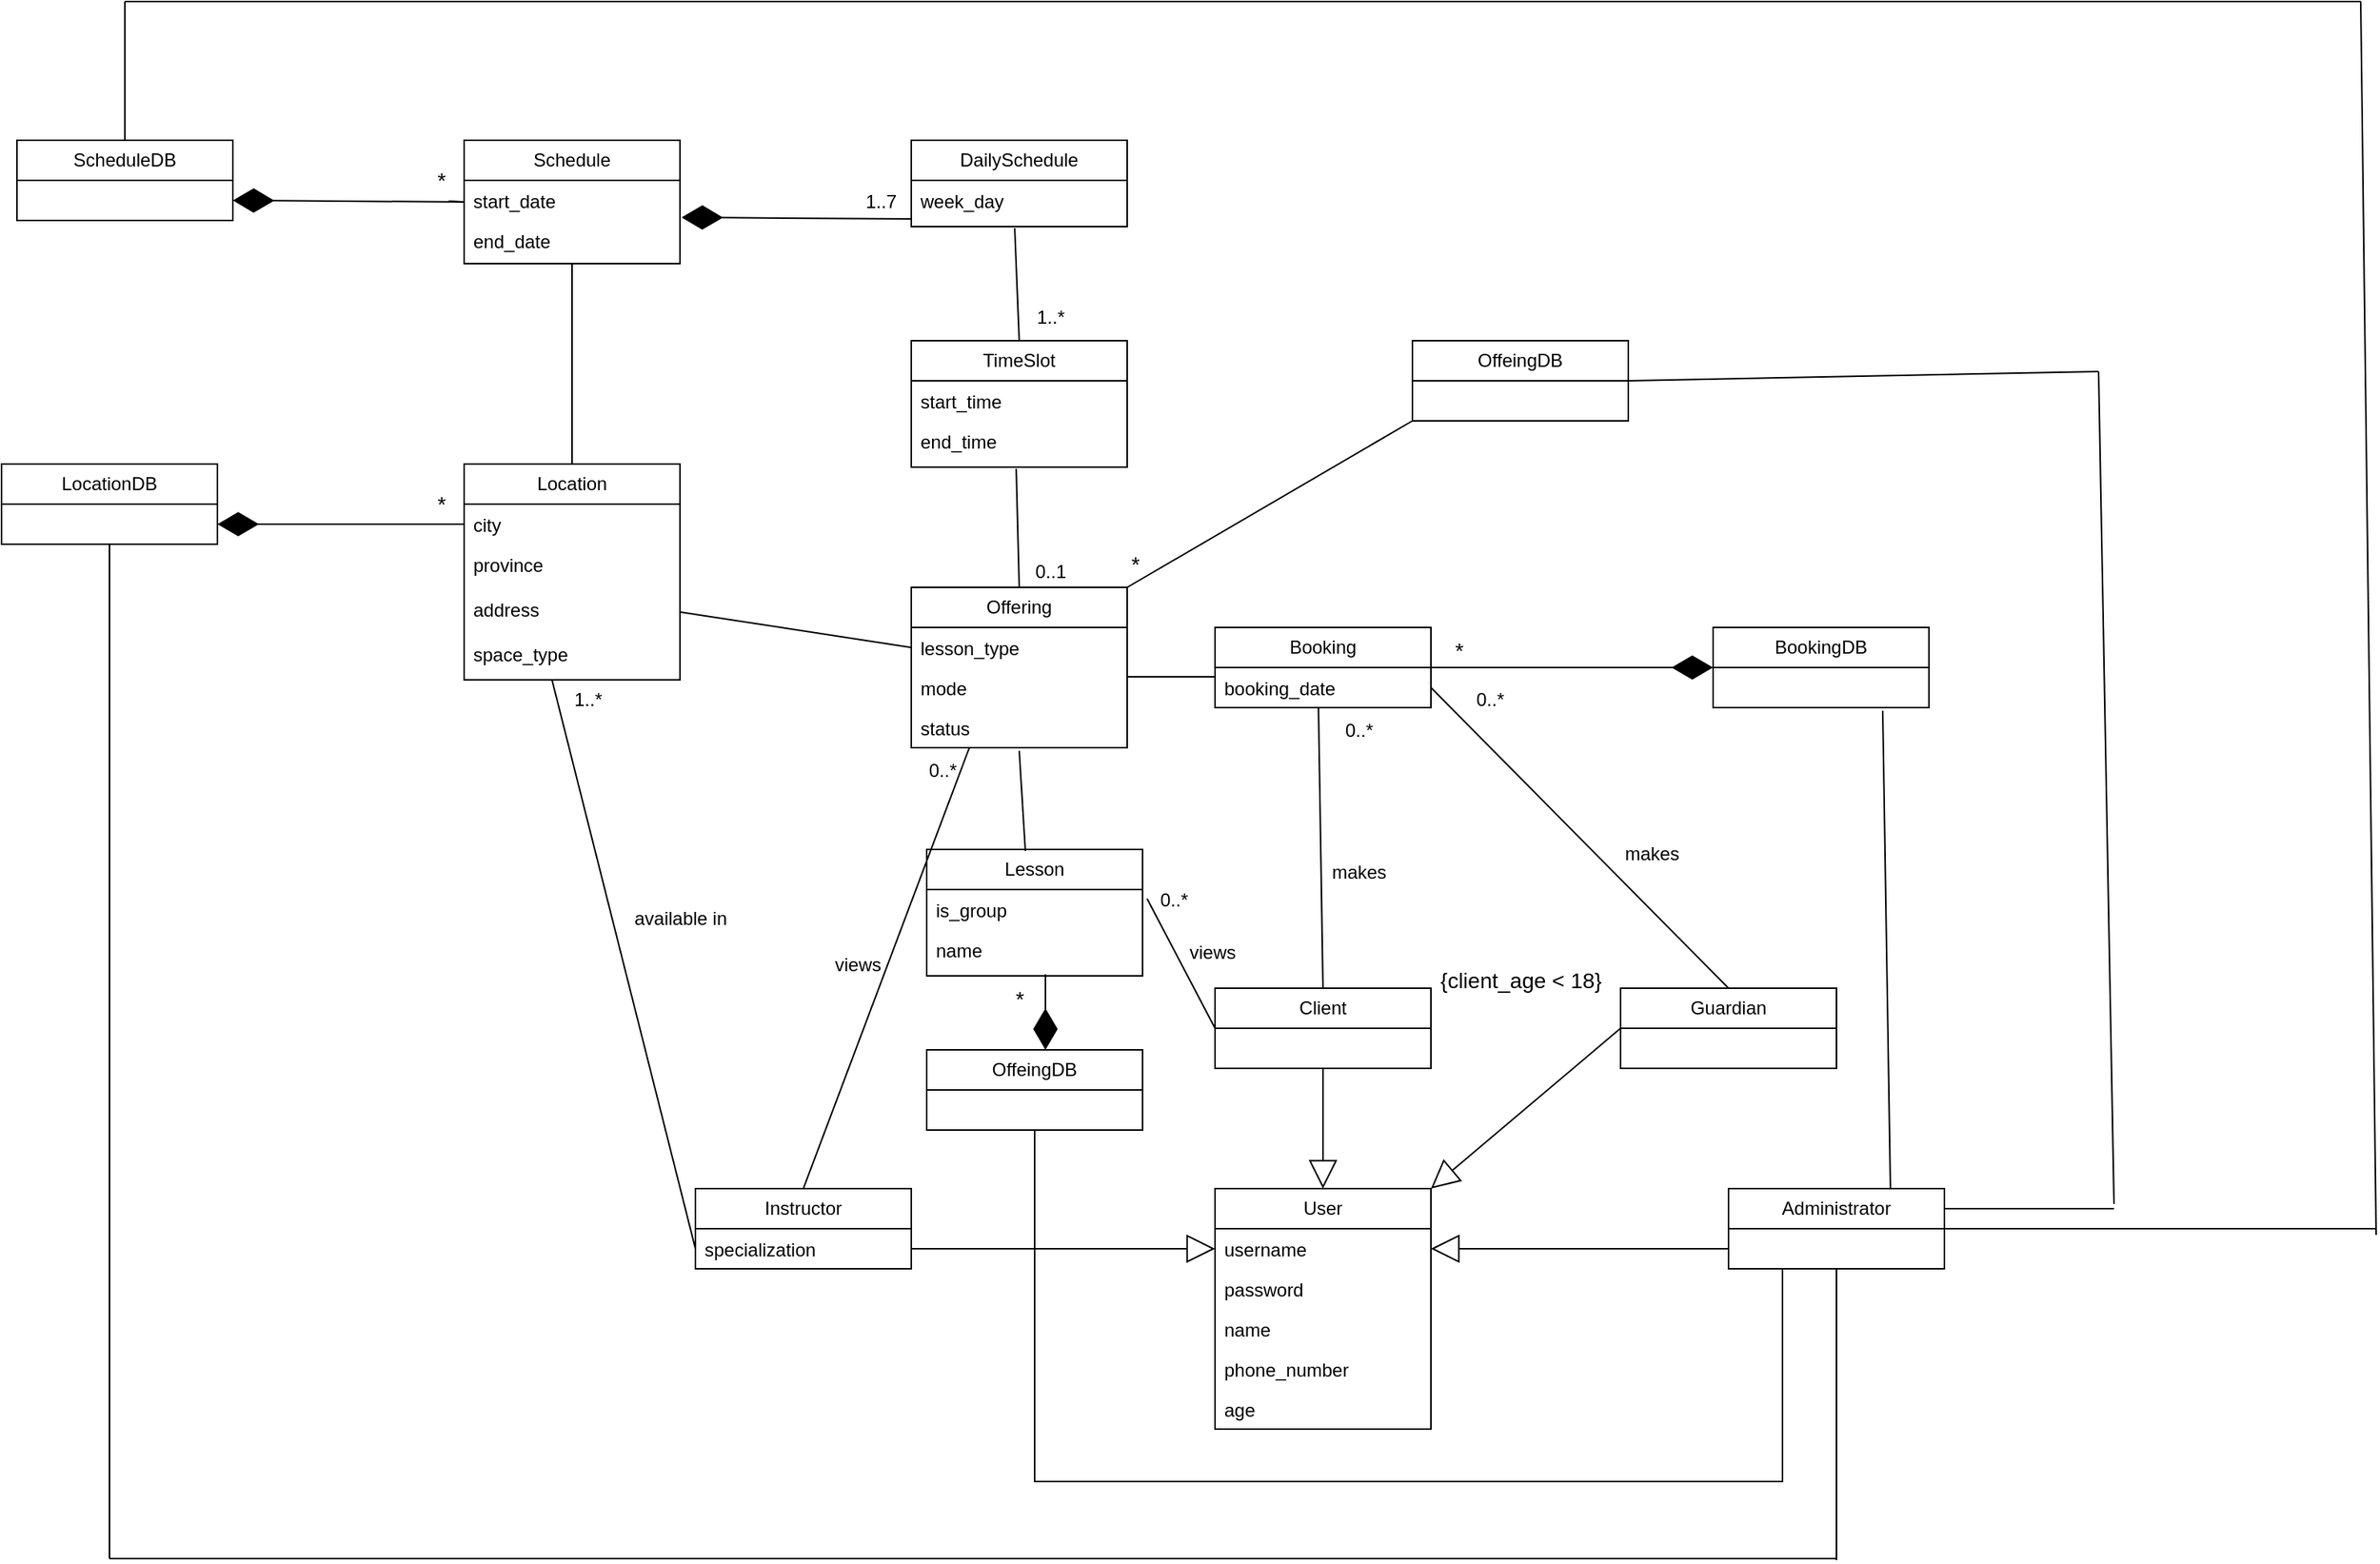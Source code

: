 <mxfile version="24.8.4">
  <diagram id="C5RBs43oDa-KdzZeNtuy" name="Page-1">
    <mxGraphModel dx="1426" dy="791" grid="1" gridSize="10" guides="1" tooltips="1" connect="1" arrows="1" fold="1" page="1" pageScale="1" pageWidth="827" pageHeight="1169" math="0" shadow="0">
      <root>
        <mxCell id="WIyWlLk6GJQsqaUBKTNV-0" />
        <mxCell id="WIyWlLk6GJQsqaUBKTNV-1" parent="WIyWlLk6GJQsqaUBKTNV-0" />
        <object label="Location" address="" id="0VNFJHsK7VzZ3nX6VxYS-0">
          <mxCell style="swimlane;fontStyle=0;childLayout=stackLayout;horizontal=1;startSize=26;fillColor=none;horizontalStack=0;resizeParent=1;resizeParentMax=0;resizeLast=0;collapsible=1;marginBottom=0;whiteSpace=wrap;html=1;" parent="WIyWlLk6GJQsqaUBKTNV-1" vertex="1">
            <mxGeometry x="340" y="350" width="140" height="140" as="geometry" />
          </mxCell>
        </object>
        <mxCell id="0VNFJHsK7VzZ3nX6VxYS-1" value="city" style="text;strokeColor=none;fillColor=none;align=left;verticalAlign=top;spacingLeft=4;spacingRight=4;overflow=hidden;rotatable=0;points=[[0,0.5],[1,0.5]];portConstraint=eastwest;whiteSpace=wrap;html=1;" parent="0VNFJHsK7VzZ3nX6VxYS-0" vertex="1">
          <mxGeometry y="26" width="140" height="26" as="geometry" />
        </mxCell>
        <mxCell id="0VNFJHsK7VzZ3nX6VxYS-2" value="province&lt;div&gt;&lt;br&gt;&lt;/div&gt;&lt;div&gt;address&lt;/div&gt;&lt;div&gt;&lt;br&gt;&lt;/div&gt;&lt;div&gt;space_type&lt;/div&gt;&lt;div&gt;&lt;div&gt;&lt;br&gt;&lt;/div&gt;&lt;/div&gt;" style="text;strokeColor=none;fillColor=none;align=left;verticalAlign=top;spacingLeft=4;spacingRight=4;overflow=hidden;rotatable=0;points=[[0,0.5],[1,0.5]];portConstraint=eastwest;whiteSpace=wrap;html=1;" parent="0VNFJHsK7VzZ3nX6VxYS-0" vertex="1">
          <mxGeometry y="52" width="140" height="88" as="geometry" />
        </mxCell>
        <mxCell id="0VNFJHsK7VzZ3nX6VxYS-4" value="Schedule" style="swimlane;fontStyle=0;childLayout=stackLayout;horizontal=1;startSize=26;fillColor=none;horizontalStack=0;resizeParent=1;resizeParentMax=0;resizeLast=0;collapsible=1;marginBottom=0;whiteSpace=wrap;html=1;" parent="WIyWlLk6GJQsqaUBKTNV-1" vertex="1">
          <mxGeometry x="340" y="140" width="140" height="80" as="geometry" />
        </mxCell>
        <mxCell id="0VNFJHsK7VzZ3nX6VxYS-5" value="start_date" style="text;strokeColor=none;fillColor=none;align=left;verticalAlign=top;spacingLeft=4;spacingRight=4;overflow=hidden;rotatable=0;points=[[0,0.5],[1,0.5]];portConstraint=eastwest;whiteSpace=wrap;html=1;" parent="0VNFJHsK7VzZ3nX6VxYS-4" vertex="1">
          <mxGeometry y="26" width="140" height="26" as="geometry" />
        </mxCell>
        <mxCell id="0VNFJHsK7VzZ3nX6VxYS-6" value="end_date" style="text;strokeColor=none;fillColor=none;align=left;verticalAlign=top;spacingLeft=4;spacingRight=4;overflow=hidden;rotatable=0;points=[[0,0.5],[1,0.5]];portConstraint=eastwest;whiteSpace=wrap;html=1;" parent="0VNFJHsK7VzZ3nX6VxYS-4" vertex="1">
          <mxGeometry y="52" width="140" height="26" as="geometry" />
        </mxCell>
        <mxCell id="0VNFJHsK7VzZ3nX6VxYS-7" value="+ field: type" style="text;strokeColor=none;fillColor=none;align=left;verticalAlign=top;spacingLeft=4;spacingRight=4;overflow=hidden;rotatable=0;points=[[0,0.5],[1,0.5]];portConstraint=eastwest;whiteSpace=wrap;html=1;" parent="0VNFJHsK7VzZ3nX6VxYS-4" vertex="1">
          <mxGeometry y="78" width="140" height="2" as="geometry" />
        </mxCell>
        <mxCell id="0VNFJHsK7VzZ3nX6VxYS-8" value="" style="endArrow=none;html=1;rounded=0;exitX=0.5;exitY=0;exitDx=0;exitDy=0;entryX=0.5;entryY=1.154;entryDx=0;entryDy=0;entryPerimeter=0;" parent="WIyWlLk6GJQsqaUBKTNV-1" source="0VNFJHsK7VzZ3nX6VxYS-0" target="0VNFJHsK7VzZ3nX6VxYS-7" edge="1">
          <mxGeometry width="50" height="50" relative="1" as="geometry">
            <mxPoint x="410" y="340" as="sourcePoint" />
            <mxPoint x="410" y="260" as="targetPoint" />
          </mxGeometry>
        </mxCell>
        <mxCell id="0VNFJHsK7VzZ3nX6VxYS-11" value="DailySchedule" style="swimlane;fontStyle=0;childLayout=stackLayout;horizontal=1;startSize=26;fillColor=none;horizontalStack=0;resizeParent=1;resizeParentMax=0;resizeLast=0;collapsible=1;marginBottom=0;whiteSpace=wrap;html=1;" parent="WIyWlLk6GJQsqaUBKTNV-1" vertex="1">
          <mxGeometry x="630" y="140" width="140" height="56" as="geometry" />
        </mxCell>
        <mxCell id="0VNFJHsK7VzZ3nX6VxYS-12" value="week_day" style="text;strokeColor=none;fillColor=none;align=left;verticalAlign=top;spacingLeft=4;spacingRight=4;overflow=hidden;rotatable=0;points=[[0,0.5],[1,0.5]];portConstraint=eastwest;whiteSpace=wrap;html=1;" parent="0VNFJHsK7VzZ3nX6VxYS-11" vertex="1">
          <mxGeometry y="26" width="140" height="26" as="geometry" />
        </mxCell>
        <mxCell id="0VNFJHsK7VzZ3nX6VxYS-13" value="+ field: type" style="text;strokeColor=none;fillColor=none;align=left;verticalAlign=top;spacingLeft=4;spacingRight=4;overflow=hidden;rotatable=0;points=[[0,0.5],[1,0.5]];portConstraint=eastwest;whiteSpace=wrap;html=1;" parent="0VNFJHsK7VzZ3nX6VxYS-11" vertex="1">
          <mxGeometry y="52" width="140" height="2" as="geometry" />
        </mxCell>
        <mxCell id="0VNFJHsK7VzZ3nX6VxYS-14" value="+ field: type" style="text;strokeColor=none;fillColor=none;align=left;verticalAlign=top;spacingLeft=4;spacingRight=4;overflow=hidden;rotatable=0;points=[[0,0.5],[1,0.5]];portConstraint=eastwest;whiteSpace=wrap;html=1;" parent="0VNFJHsK7VzZ3nX6VxYS-11" vertex="1">
          <mxGeometry y="54" width="140" height="2" as="geometry" />
        </mxCell>
        <mxCell id="0VNFJHsK7VzZ3nX6VxYS-16" value="" style="endArrow=diamondThin;endFill=1;endSize=24;html=1;rounded=0;entryX=1.007;entryY=-0.077;entryDx=0;entryDy=0;entryPerimeter=0;exitX=0;exitY=0.962;exitDx=0;exitDy=0;exitPerimeter=0;" parent="WIyWlLk6GJQsqaUBKTNV-1" source="0VNFJHsK7VzZ3nX6VxYS-12" target="0VNFJHsK7VzZ3nX6VxYS-6" edge="1">
          <mxGeometry width="160" relative="1" as="geometry">
            <mxPoint x="620" y="190" as="sourcePoint" />
            <mxPoint x="490" y="190" as="targetPoint" />
          </mxGeometry>
        </mxCell>
        <mxCell id="0VNFJHsK7VzZ3nX6VxYS-17" value="1..7" style="text;html=1;align=center;verticalAlign=middle;resizable=0;points=[];autosize=1;strokeColor=none;fillColor=none;" parent="WIyWlLk6GJQsqaUBKTNV-1" vertex="1">
          <mxGeometry x="590" y="165" width="40" height="30" as="geometry" />
        </mxCell>
        <mxCell id="0VNFJHsK7VzZ3nX6VxYS-18" value="TimeSlot" style="swimlane;fontStyle=0;childLayout=stackLayout;horizontal=1;startSize=26;fillColor=none;horizontalStack=0;resizeParent=1;resizeParentMax=0;resizeLast=0;collapsible=1;marginBottom=0;whiteSpace=wrap;html=1;" parent="WIyWlLk6GJQsqaUBKTNV-1" vertex="1">
          <mxGeometry x="630" y="270" width="140" height="82" as="geometry" />
        </mxCell>
        <mxCell id="0VNFJHsK7VzZ3nX6VxYS-19" value="start_time" style="text;strokeColor=none;fillColor=none;align=left;verticalAlign=top;spacingLeft=4;spacingRight=4;overflow=hidden;rotatable=0;points=[[0,0.5],[1,0.5]];portConstraint=eastwest;whiteSpace=wrap;html=1;" parent="0VNFJHsK7VzZ3nX6VxYS-18" vertex="1">
          <mxGeometry y="26" width="140" height="26" as="geometry" />
        </mxCell>
        <mxCell id="0VNFJHsK7VzZ3nX6VxYS-20" value="end_time" style="text;strokeColor=none;fillColor=none;align=left;verticalAlign=top;spacingLeft=4;spacingRight=4;overflow=hidden;rotatable=0;points=[[0,0.5],[1,0.5]];portConstraint=eastwest;whiteSpace=wrap;html=1;" parent="0VNFJHsK7VzZ3nX6VxYS-18" vertex="1">
          <mxGeometry y="52" width="140" height="28" as="geometry" />
        </mxCell>
        <mxCell id="0VNFJHsK7VzZ3nX6VxYS-21" value="+ field: type" style="text;strokeColor=none;fillColor=none;align=left;verticalAlign=top;spacingLeft=4;spacingRight=4;overflow=hidden;rotatable=0;points=[[0,0.5],[1,0.5]];portConstraint=eastwest;whiteSpace=wrap;html=1;" parent="0VNFJHsK7VzZ3nX6VxYS-18" vertex="1">
          <mxGeometry y="80" width="140" height="2" as="geometry" />
        </mxCell>
        <mxCell id="0VNFJHsK7VzZ3nX6VxYS-22" value="" style="endArrow=none;html=1;rounded=0;entryX=0.479;entryY=1.5;entryDx=0;entryDy=0;entryPerimeter=0;exitX=0.5;exitY=0;exitDx=0;exitDy=0;" parent="WIyWlLk6GJQsqaUBKTNV-1" source="0VNFJHsK7VzZ3nX6VxYS-18" target="0VNFJHsK7VzZ3nX6VxYS-14" edge="1">
          <mxGeometry width="50" height="50" relative="1" as="geometry">
            <mxPoint x="697" y="250" as="sourcePoint" />
            <mxPoint x="699.5" y="210" as="targetPoint" />
          </mxGeometry>
        </mxCell>
        <mxCell id="0VNFJHsK7VzZ3nX6VxYS-24" value="1..*" style="text;html=1;align=center;verticalAlign=middle;resizable=0;points=[];autosize=1;strokeColor=none;fillColor=none;" parent="WIyWlLk6GJQsqaUBKTNV-1" vertex="1">
          <mxGeometry x="700" y="240" width="40" height="30" as="geometry" />
        </mxCell>
        <mxCell id="0VNFJHsK7VzZ3nX6VxYS-25" value="ScheduleDB" style="swimlane;fontStyle=0;childLayout=stackLayout;horizontal=1;startSize=26;fillColor=none;horizontalStack=0;resizeParent=1;resizeParentMax=0;resizeLast=0;collapsible=1;marginBottom=0;whiteSpace=wrap;html=1;" parent="WIyWlLk6GJQsqaUBKTNV-1" vertex="1">
          <mxGeometry x="50" y="140" width="140" height="52" as="geometry" />
        </mxCell>
        <mxCell id="0VNFJHsK7VzZ3nX6VxYS-29" value="" style="endArrow=diamondThin;endFill=1;endSize=24;html=1;rounded=0;entryX=1;entryY=0.75;entryDx=0;entryDy=0;" parent="WIyWlLk6GJQsqaUBKTNV-1" target="0VNFJHsK7VzZ3nX6VxYS-25" edge="1">
          <mxGeometry width="160" relative="1" as="geometry">
            <mxPoint x="330" y="179.5" as="sourcePoint" />
            <mxPoint x="260" y="180" as="targetPoint" />
            <Array as="points">
              <mxPoint x="340" y="180" />
            </Array>
          </mxGeometry>
        </mxCell>
        <mxCell id="0VNFJHsK7VzZ3nX6VxYS-30" value="&lt;font style=&quot;font-size: 14px;&quot;&gt;*&lt;/font&gt;" style="text;html=1;align=center;verticalAlign=middle;resizable=0;points=[];autosize=1;strokeColor=none;fillColor=none;" parent="WIyWlLk6GJQsqaUBKTNV-1" vertex="1">
          <mxGeometry x="310" y="151" width="30" height="30" as="geometry" />
        </mxCell>
        <mxCell id="0VNFJHsK7VzZ3nX6VxYS-33" value="Offering" style="swimlane;fontStyle=0;childLayout=stackLayout;horizontal=1;startSize=26;fillColor=none;horizontalStack=0;resizeParent=1;resizeParentMax=0;resizeLast=0;collapsible=1;marginBottom=0;whiteSpace=wrap;html=1;" parent="WIyWlLk6GJQsqaUBKTNV-1" vertex="1">
          <mxGeometry x="630" y="430" width="140" height="104" as="geometry" />
        </mxCell>
        <mxCell id="0VNFJHsK7VzZ3nX6VxYS-34" value="lesson_type" style="text;strokeColor=none;fillColor=none;align=left;verticalAlign=top;spacingLeft=4;spacingRight=4;overflow=hidden;rotatable=0;points=[[0,0.5],[1,0.5]];portConstraint=eastwest;whiteSpace=wrap;html=1;" parent="0VNFJHsK7VzZ3nX6VxYS-33" vertex="1">
          <mxGeometry y="26" width="140" height="26" as="geometry" />
        </mxCell>
        <mxCell id="0VNFJHsK7VzZ3nX6VxYS-35" value="mode" style="text;strokeColor=none;fillColor=none;align=left;verticalAlign=top;spacingLeft=4;spacingRight=4;overflow=hidden;rotatable=0;points=[[0,0.5],[1,0.5]];portConstraint=eastwest;whiteSpace=wrap;html=1;" parent="0VNFJHsK7VzZ3nX6VxYS-33" vertex="1">
          <mxGeometry y="52" width="140" height="26" as="geometry" />
        </mxCell>
        <mxCell id="0VNFJHsK7VzZ3nX6VxYS-36" value="status" style="text;strokeColor=none;fillColor=none;align=left;verticalAlign=top;spacingLeft=4;spacingRight=4;overflow=hidden;rotatable=0;points=[[0,0.5],[1,0.5]];portConstraint=eastwest;whiteSpace=wrap;html=1;" parent="0VNFJHsK7VzZ3nX6VxYS-33" vertex="1">
          <mxGeometry y="78" width="140" height="26" as="geometry" />
        </mxCell>
        <mxCell id="0VNFJHsK7VzZ3nX6VxYS-37" value="" style="endArrow=none;html=1;rounded=0;entryX=0.486;entryY=1.5;entryDx=0;entryDy=0;entryPerimeter=0;exitX=0.5;exitY=0;exitDx=0;exitDy=0;" parent="WIyWlLk6GJQsqaUBKTNV-1" source="0VNFJHsK7VzZ3nX6VxYS-33" target="0VNFJHsK7VzZ3nX6VxYS-21" edge="1">
          <mxGeometry width="50" height="50" relative="1" as="geometry">
            <mxPoint x="700" y="410" as="sourcePoint" />
            <mxPoint x="700" y="370" as="targetPoint" />
          </mxGeometry>
        </mxCell>
        <mxCell id="0VNFJHsK7VzZ3nX6VxYS-38" value="0..1" style="text;html=1;align=center;verticalAlign=middle;resizable=0;points=[];autosize=1;strokeColor=none;fillColor=none;" parent="WIyWlLk6GJQsqaUBKTNV-1" vertex="1">
          <mxGeometry x="700" y="405" width="40" height="30" as="geometry" />
        </mxCell>
        <mxCell id="0VNFJHsK7VzZ3nX6VxYS-39" value="" style="endArrow=none;html=1;rounded=0;entryX=0;entryY=0.5;entryDx=0;entryDy=0;exitX=1;exitY=0.5;exitDx=0;exitDy=0;" parent="WIyWlLk6GJQsqaUBKTNV-1" source="0VNFJHsK7VzZ3nX6VxYS-2" target="0VNFJHsK7VzZ3nX6VxYS-34" edge="1">
          <mxGeometry width="50" height="50" relative="1" as="geometry">
            <mxPoint x="500" y="472" as="sourcePoint" />
            <mxPoint x="600" y="470" as="targetPoint" />
          </mxGeometry>
        </mxCell>
        <mxCell id="0VNFJHsK7VzZ3nX6VxYS-40" value="User" style="swimlane;fontStyle=0;childLayout=stackLayout;horizontal=1;startSize=26;fillColor=none;horizontalStack=0;resizeParent=1;resizeParentMax=0;resizeLast=0;collapsible=1;marginBottom=0;whiteSpace=wrap;html=1;" parent="WIyWlLk6GJQsqaUBKTNV-1" vertex="1">
          <mxGeometry x="827" y="820" width="140" height="156" as="geometry">
            <mxRectangle x="340" y="790" width="70" height="30" as="alternateBounds" />
          </mxGeometry>
        </mxCell>
        <mxCell id="0VNFJHsK7VzZ3nX6VxYS-41" value="username" style="text;strokeColor=none;fillColor=none;align=left;verticalAlign=top;spacingLeft=4;spacingRight=4;overflow=hidden;rotatable=0;points=[[0,0.5],[1,0.5]];portConstraint=eastwest;whiteSpace=wrap;html=1;" parent="0VNFJHsK7VzZ3nX6VxYS-40" vertex="1">
          <mxGeometry y="26" width="140" height="26" as="geometry" />
        </mxCell>
        <mxCell id="0VNFJHsK7VzZ3nX6VxYS-42" value="password" style="text;strokeColor=none;fillColor=none;align=left;verticalAlign=top;spacingLeft=4;spacingRight=4;overflow=hidden;rotatable=0;points=[[0,0.5],[1,0.5]];portConstraint=eastwest;whiteSpace=wrap;html=1;" parent="0VNFJHsK7VzZ3nX6VxYS-40" vertex="1">
          <mxGeometry y="52" width="140" height="26" as="geometry" />
        </mxCell>
        <mxCell id="0VNFJHsK7VzZ3nX6VxYS-50" value="name" style="text;strokeColor=none;fillColor=none;align=left;verticalAlign=top;spacingLeft=4;spacingRight=4;overflow=hidden;rotatable=0;points=[[0,0.5],[1,0.5]];portConstraint=eastwest;whiteSpace=wrap;html=1;" parent="0VNFJHsK7VzZ3nX6VxYS-40" vertex="1">
          <mxGeometry y="78" width="140" height="26" as="geometry" />
        </mxCell>
        <mxCell id="0VNFJHsK7VzZ3nX6VxYS-52" value="phone_number" style="text;strokeColor=none;fillColor=none;align=left;verticalAlign=top;spacingLeft=4;spacingRight=4;overflow=hidden;rotatable=0;points=[[0,0.5],[1,0.5]];portConstraint=eastwest;whiteSpace=wrap;html=1;" parent="0VNFJHsK7VzZ3nX6VxYS-40" vertex="1">
          <mxGeometry y="104" width="140" height="26" as="geometry" />
        </mxCell>
        <mxCell id="0VNFJHsK7VzZ3nX6VxYS-51" value="age" style="text;strokeColor=none;fillColor=none;align=left;verticalAlign=top;spacingLeft=4;spacingRight=4;overflow=hidden;rotatable=0;points=[[0,0.5],[1,0.5]];portConstraint=eastwest;whiteSpace=wrap;html=1;" parent="0VNFJHsK7VzZ3nX6VxYS-40" vertex="1">
          <mxGeometry y="130" width="140" height="26" as="geometry" />
        </mxCell>
        <mxCell id="0VNFJHsK7VzZ3nX6VxYS-53" value="" style="endArrow=block;endSize=16;endFill=0;html=1;rounded=0;entryX=0.5;entryY=0;entryDx=0;entryDy=0;exitX=0.5;exitY=1;exitDx=0;exitDy=0;" parent="WIyWlLk6GJQsqaUBKTNV-1" source="0VNFJHsK7VzZ3nX6VxYS-54" target="0VNFJHsK7VzZ3nX6VxYS-40" edge="1">
          <mxGeometry width="160" relative="1" as="geometry">
            <mxPoint x="897" y="690" as="sourcePoint" />
            <mxPoint x="896.5" y="790" as="targetPoint" />
          </mxGeometry>
        </mxCell>
        <mxCell id="0VNFJHsK7VzZ3nX6VxYS-54" value="Client" style="swimlane;fontStyle=0;childLayout=stackLayout;horizontal=1;startSize=26;fillColor=none;horizontalStack=0;resizeParent=1;resizeParentMax=0;resizeLast=0;collapsible=1;marginBottom=0;whiteSpace=wrap;html=1;" parent="WIyWlLk6GJQsqaUBKTNV-1" vertex="1">
          <mxGeometry x="827" y="690" width="140" height="52" as="geometry" />
        </mxCell>
        <mxCell id="0VNFJHsK7VzZ3nX6VxYS-58" value="Instructor" style="swimlane;fontStyle=0;childLayout=stackLayout;horizontal=1;startSize=26;fillColor=none;horizontalStack=0;resizeParent=1;resizeParentMax=0;resizeLast=0;collapsible=1;marginBottom=0;whiteSpace=wrap;html=1;" parent="WIyWlLk6GJQsqaUBKTNV-1" vertex="1">
          <mxGeometry x="490" y="820" width="140" height="52" as="geometry" />
        </mxCell>
        <mxCell id="0VNFJHsK7VzZ3nX6VxYS-59" value="specialization" style="text;strokeColor=none;fillColor=none;align=left;verticalAlign=top;spacingLeft=4;spacingRight=4;overflow=hidden;rotatable=0;points=[[0,0.5],[1,0.5]];portConstraint=eastwest;whiteSpace=wrap;html=1;" parent="0VNFJHsK7VzZ3nX6VxYS-58" vertex="1">
          <mxGeometry y="26" width="140" height="26" as="geometry" />
        </mxCell>
        <mxCell id="0VNFJHsK7VzZ3nX6VxYS-62" value="" style="endArrow=block;endSize=16;endFill=0;html=1;rounded=0;exitX=1;exitY=0.5;exitDx=0;exitDy=0;entryX=0;entryY=0.5;entryDx=0;entryDy=0;" parent="WIyWlLk6GJQsqaUBKTNV-1" source="0VNFJHsK7VzZ3nX6VxYS-59" target="0VNFJHsK7VzZ3nX6VxYS-41" edge="1">
          <mxGeometry width="160" relative="1" as="geometry">
            <mxPoint x="630" y="885" as="sourcePoint" />
            <mxPoint x="810" y="870" as="targetPoint" />
          </mxGeometry>
        </mxCell>
        <mxCell id="0VNFJHsK7VzZ3nX6VxYS-63" value="Administrator" style="swimlane;fontStyle=0;childLayout=stackLayout;horizontal=1;startSize=26;fillColor=none;horizontalStack=0;resizeParent=1;resizeParentMax=0;resizeLast=0;collapsible=1;marginBottom=0;whiteSpace=wrap;html=1;" parent="WIyWlLk6GJQsqaUBKTNV-1" vertex="1">
          <mxGeometry x="1160" y="820" width="140" height="52" as="geometry" />
        </mxCell>
        <mxCell id="0VNFJHsK7VzZ3nX6VxYS-67" value="" style="endArrow=block;endSize=16;endFill=0;html=1;rounded=0;exitX=0;exitY=0.75;exitDx=0;exitDy=0;entryX=1;entryY=0.5;entryDx=0;entryDy=0;" parent="WIyWlLk6GJQsqaUBKTNV-1" source="0VNFJHsK7VzZ3nX6VxYS-63" target="0VNFJHsK7VzZ3nX6VxYS-41" edge="1">
          <mxGeometry width="160" relative="1" as="geometry">
            <mxPoint x="1120" y="860" as="sourcePoint" />
            <mxPoint x="1020" y="860" as="targetPoint" />
          </mxGeometry>
        </mxCell>
        <mxCell id="0VNFJHsK7VzZ3nX6VxYS-69" value="" style="endArrow=none;html=1;rounded=0;entryX=0.407;entryY=1;entryDx=0;entryDy=0;entryPerimeter=0;exitX=0;exitY=0.5;exitDx=0;exitDy=0;" parent="WIyWlLk6GJQsqaUBKTNV-1" source="0VNFJHsK7VzZ3nX6VxYS-59" target="0VNFJHsK7VzZ3nX6VxYS-2" edge="1">
          <mxGeometry width="50" height="50" relative="1" as="geometry">
            <mxPoint x="410.98" y="744.5" as="sourcePoint" />
            <mxPoint x="409.02" y="567.492" as="targetPoint" />
          </mxGeometry>
        </mxCell>
        <mxCell id="0VNFJHsK7VzZ3nX6VxYS-70" value="available in" style="text;html=1;align=center;verticalAlign=middle;resizable=0;points=[];autosize=1;strokeColor=none;fillColor=none;rotation=0;" parent="WIyWlLk6GJQsqaUBKTNV-1" vertex="1">
          <mxGeometry x="440" y="630" width="80" height="30" as="geometry" />
        </mxCell>
        <mxCell id="0VNFJHsK7VzZ3nX6VxYS-71" value="1..*" style="text;html=1;align=center;verticalAlign=middle;resizable=0;points=[];autosize=1;strokeColor=none;fillColor=none;" parent="WIyWlLk6GJQsqaUBKTNV-1" vertex="1">
          <mxGeometry x="400" y="488" width="40" height="30" as="geometry" />
        </mxCell>
        <mxCell id="0VNFJHsK7VzZ3nX6VxYS-72" value="" style="endArrow=none;html=1;rounded=0;entryX=0.269;entryY=1;entryDx=0;entryDy=0;entryPerimeter=0;exitX=0.5;exitY=0;exitDx=0;exitDy=0;" parent="WIyWlLk6GJQsqaUBKTNV-1" source="0VNFJHsK7VzZ3nX6VxYS-58" target="0VNFJHsK7VzZ3nX6VxYS-36" edge="1">
          <mxGeometry width="50" height="50" relative="1" as="geometry">
            <mxPoint x="590" y="760" as="sourcePoint" />
            <mxPoint x="620" y="690" as="targetPoint" />
          </mxGeometry>
        </mxCell>
        <mxCell id="0VNFJHsK7VzZ3nX6VxYS-73" value="0..*" style="text;html=1;align=center;verticalAlign=middle;resizable=0;points=[];autosize=1;strokeColor=none;fillColor=none;" parent="WIyWlLk6GJQsqaUBKTNV-1" vertex="1">
          <mxGeometry x="630" y="534" width="40" height="30" as="geometry" />
        </mxCell>
        <mxCell id="0VNFJHsK7VzZ3nX6VxYS-74" value="Booking" style="swimlane;fontStyle=0;childLayout=stackLayout;horizontal=1;startSize=26;fillColor=none;horizontalStack=0;resizeParent=1;resizeParentMax=0;resizeLast=0;collapsible=1;marginBottom=0;whiteSpace=wrap;html=1;" parent="WIyWlLk6GJQsqaUBKTNV-1" vertex="1">
          <mxGeometry x="827" y="456" width="140" height="52" as="geometry" />
        </mxCell>
        <mxCell id="0VNFJHsK7VzZ3nX6VxYS-75" value="booking_date" style="text;strokeColor=none;fillColor=none;align=left;verticalAlign=top;spacingLeft=4;spacingRight=4;overflow=hidden;rotatable=0;points=[[0,0.5],[1,0.5]];portConstraint=eastwest;whiteSpace=wrap;html=1;" parent="0VNFJHsK7VzZ3nX6VxYS-74" vertex="1">
          <mxGeometry y="26" width="140" height="26" as="geometry" />
        </mxCell>
        <mxCell id="0VNFJHsK7VzZ3nX6VxYS-78" value="" style="endArrow=none;html=1;rounded=0;exitX=0.5;exitY=0;exitDx=0;exitDy=0;entryX=0.479;entryY=1;entryDx=0;entryDy=0;entryPerimeter=0;" parent="WIyWlLk6GJQsqaUBKTNV-1" source="0VNFJHsK7VzZ3nX6VxYS-54" target="0VNFJHsK7VzZ3nX6VxYS-75" edge="1">
          <mxGeometry width="50" height="50" relative="1" as="geometry">
            <mxPoint x="890" y="660" as="sourcePoint" />
            <mxPoint x="896.02" y="534" as="targetPoint" />
          </mxGeometry>
        </mxCell>
        <mxCell id="0VNFJHsK7VzZ3nX6VxYS-79" value="0..*" style="text;html=1;align=center;verticalAlign=middle;resizable=0;points=[];autosize=1;strokeColor=none;fillColor=none;" parent="WIyWlLk6GJQsqaUBKTNV-1" vertex="1">
          <mxGeometry x="900" y="508" width="40" height="30" as="geometry" />
        </mxCell>
        <mxCell id="0VNFJHsK7VzZ3nX6VxYS-80" value="" style="endArrow=none;html=1;rounded=0;exitX=1;exitY=0.231;exitDx=0;exitDy=0;exitPerimeter=0;" parent="WIyWlLk6GJQsqaUBKTNV-1" source="0VNFJHsK7VzZ3nX6VxYS-35" edge="1">
          <mxGeometry width="50" height="50" relative="1" as="geometry">
            <mxPoint x="790" y="490" as="sourcePoint" />
            <mxPoint x="827" y="488" as="targetPoint" />
          </mxGeometry>
        </mxCell>
        <mxCell id="0VNFJHsK7VzZ3nX6VxYS-81" value="Guardian" style="swimlane;fontStyle=0;childLayout=stackLayout;horizontal=1;startSize=26;fillColor=none;horizontalStack=0;resizeParent=1;resizeParentMax=0;resizeLast=0;collapsible=1;marginBottom=0;whiteSpace=wrap;html=1;" parent="WIyWlLk6GJQsqaUBKTNV-1" vertex="1">
          <mxGeometry x="1090" y="690" width="140" height="52" as="geometry" />
        </mxCell>
        <mxCell id="0VNFJHsK7VzZ3nX6VxYS-85" value="" style="endArrow=block;endSize=16;endFill=0;html=1;rounded=0;entryX=1;entryY=0;entryDx=0;entryDy=0;exitX=0;exitY=0.5;exitDx=0;exitDy=0;" parent="WIyWlLk6GJQsqaUBKTNV-1" source="0VNFJHsK7VzZ3nX6VxYS-81" target="0VNFJHsK7VzZ3nX6VxYS-40" edge="1">
          <mxGeometry width="160" relative="1" as="geometry">
            <mxPoint x="1050" y="742" as="sourcePoint" />
            <mxPoint x="1010" y="792" as="targetPoint" />
          </mxGeometry>
        </mxCell>
        <mxCell id="0VNFJHsK7VzZ3nX6VxYS-87" value="&lt;font style=&quot;font-size: 14px;&quot;&gt;{client_age &amp;lt; 18}&lt;/font&gt;" style="text;html=1;align=center;verticalAlign=middle;resizable=0;points=[];autosize=1;strokeColor=none;fillColor=none;" parent="WIyWlLk6GJQsqaUBKTNV-1" vertex="1">
          <mxGeometry x="960" y="670" width="130" height="30" as="geometry" />
        </mxCell>
        <mxCell id="0VNFJHsK7VzZ3nX6VxYS-88" value="" style="endArrow=none;html=1;rounded=0;exitX=0.5;exitY=0;exitDx=0;exitDy=0;entryX=1;entryY=0.5;entryDx=0;entryDy=0;" parent="WIyWlLk6GJQsqaUBKTNV-1" source="0VNFJHsK7VzZ3nX6VxYS-81" target="0VNFJHsK7VzZ3nX6VxYS-75" edge="1">
          <mxGeometry width="50" height="50" relative="1" as="geometry">
            <mxPoint x="1130" y="640" as="sourcePoint" />
            <mxPoint x="1180" y="590" as="targetPoint" />
          </mxGeometry>
        </mxCell>
        <mxCell id="0VNFJHsK7VzZ3nX6VxYS-89" value="0..*" style="text;html=1;align=center;verticalAlign=middle;resizable=0;points=[];autosize=1;strokeColor=none;fillColor=none;" parent="WIyWlLk6GJQsqaUBKTNV-1" vertex="1">
          <mxGeometry x="985" y="488" width="40" height="30" as="geometry" />
        </mxCell>
        <mxCell id="0VNFJHsK7VzZ3nX6VxYS-90" value="OffeingDB" style="swimlane;fontStyle=0;childLayout=stackLayout;horizontal=1;startSize=26;fillColor=none;horizontalStack=0;resizeParent=1;resizeParentMax=0;resizeLast=0;collapsible=1;marginBottom=0;whiteSpace=wrap;html=1;" parent="WIyWlLk6GJQsqaUBKTNV-1" vertex="1">
          <mxGeometry x="955" y="270" width="140" height="52" as="geometry" />
        </mxCell>
        <mxCell id="0VNFJHsK7VzZ3nX6VxYS-94" value="" style="endArrow=diamondThin;endFill=1;endSize=24;html=1;rounded=0;exitX=0.55;exitY=0.5;exitDx=0;exitDy=0;entryX=0.55;entryY=0;entryDx=0;entryDy=0;entryPerimeter=0;exitPerimeter=0;" parent="WIyWlLk6GJQsqaUBKTNV-1" source="V79sY7FyTPK6DOJUgLWL-5" target="V79sY7FyTPK6DOJUgLWL-8" edge="1">
          <mxGeometry width="160" relative="1" as="geometry">
            <mxPoint x="780" y="370" as="sourcePoint" />
            <mxPoint x="940" y="370" as="targetPoint" />
          </mxGeometry>
        </mxCell>
        <mxCell id="0VNFJHsK7VzZ3nX6VxYS-95" value="&lt;font style=&quot;font-size: 14px;&quot;&gt;*&lt;/font&gt;" style="text;html=1;align=center;verticalAlign=middle;resizable=0;points=[];autosize=1;strokeColor=none;fillColor=none;" parent="WIyWlLk6GJQsqaUBKTNV-1" vertex="1">
          <mxGeometry x="760" y="400" width="30" height="30" as="geometry" />
        </mxCell>
        <mxCell id="0VNFJHsK7VzZ3nX6VxYS-97" value="BookingDB" style="swimlane;fontStyle=0;childLayout=stackLayout;horizontal=1;startSize=26;fillColor=none;horizontalStack=0;resizeParent=1;resizeParentMax=0;resizeLast=0;collapsible=1;marginBottom=0;whiteSpace=wrap;html=1;" parent="WIyWlLk6GJQsqaUBKTNV-1" vertex="1">
          <mxGeometry x="1150" y="456" width="140" height="52" as="geometry" />
        </mxCell>
        <mxCell id="0VNFJHsK7VzZ3nX6VxYS-102" value="" style="endArrow=diamondThin;endFill=1;endSize=24;html=1;rounded=0;entryX=0;entryY=0.5;entryDx=0;entryDy=0;exitX=1;exitY=0.5;exitDx=0;exitDy=0;" parent="WIyWlLk6GJQsqaUBKTNV-1" source="0VNFJHsK7VzZ3nX6VxYS-74" target="0VNFJHsK7VzZ3nX6VxYS-97" edge="1">
          <mxGeometry width="160" relative="1" as="geometry">
            <mxPoint x="970" y="480" as="sourcePoint" />
            <mxPoint x="1130" y="480" as="targetPoint" />
          </mxGeometry>
        </mxCell>
        <mxCell id="0VNFJHsK7VzZ3nX6VxYS-103" value="&lt;font style=&quot;font-size: 14px;&quot;&gt;*&lt;/font&gt;" style="text;html=1;align=center;verticalAlign=middle;resizable=0;points=[];autosize=1;strokeColor=none;fillColor=none;" parent="WIyWlLk6GJQsqaUBKTNV-1" vertex="1">
          <mxGeometry x="970" y="456" width="30" height="30" as="geometry" />
        </mxCell>
        <mxCell id="0VNFJHsK7VzZ3nX6VxYS-105" value="LocationDB" style="swimlane;fontStyle=0;childLayout=stackLayout;horizontal=1;startSize=26;fillColor=none;horizontalStack=0;resizeParent=1;resizeParentMax=0;resizeLast=0;collapsible=1;marginBottom=0;whiteSpace=wrap;html=1;" parent="WIyWlLk6GJQsqaUBKTNV-1" vertex="1">
          <mxGeometry x="40" y="350" width="140" height="52" as="geometry" />
        </mxCell>
        <mxCell id="0VNFJHsK7VzZ3nX6VxYS-109" value="" style="endArrow=diamondThin;endFill=1;endSize=24;html=1;rounded=0;exitX=0;exitY=0.5;exitDx=0;exitDy=0;entryX=1;entryY=0.75;entryDx=0;entryDy=0;" parent="WIyWlLk6GJQsqaUBKTNV-1" source="0VNFJHsK7VzZ3nX6VxYS-1" target="0VNFJHsK7VzZ3nX6VxYS-105" edge="1">
          <mxGeometry width="160" relative="1" as="geometry">
            <mxPoint x="290" y="375.5" as="sourcePoint" />
            <mxPoint x="210" y="375.5" as="targetPoint" />
          </mxGeometry>
        </mxCell>
        <mxCell id="0VNFJHsK7VzZ3nX6VxYS-110" value="&lt;font style=&quot;font-size: 14px;&quot;&gt;*&lt;/font&gt;" style="text;html=1;align=center;verticalAlign=middle;resizable=0;points=[];autosize=1;strokeColor=none;fillColor=none;" parent="WIyWlLk6GJQsqaUBKTNV-1" vertex="1">
          <mxGeometry x="310" y="361" width="30" height="30" as="geometry" />
        </mxCell>
        <mxCell id="0VNFJHsK7VzZ3nX6VxYS-111" value="" style="endArrow=none;html=1;rounded=0;entryX=0.5;entryY=1;entryDx=0;entryDy=0;" parent="WIyWlLk6GJQsqaUBKTNV-1" target="0VNFJHsK7VzZ3nX6VxYS-63" edge="1">
          <mxGeometry width="50" height="50" relative="1" as="geometry">
            <mxPoint x="1230" y="1061" as="sourcePoint" />
            <mxPoint x="1240" y="900" as="targetPoint" />
          </mxGeometry>
        </mxCell>
        <mxCell id="0VNFJHsK7VzZ3nX6VxYS-113" value="" style="endArrow=none;html=1;rounded=0;" parent="WIyWlLk6GJQsqaUBKTNV-1" edge="1">
          <mxGeometry width="50" height="50" relative="1" as="geometry">
            <mxPoint x="110" y="1060" as="sourcePoint" />
            <mxPoint x="1230" y="1060" as="targetPoint" />
          </mxGeometry>
        </mxCell>
        <mxCell id="0VNFJHsK7VzZ3nX6VxYS-114" value="" style="endArrow=none;html=1;rounded=0;entryX=0.5;entryY=1;entryDx=0;entryDy=0;" parent="WIyWlLk6GJQsqaUBKTNV-1" target="0VNFJHsK7VzZ3nX6VxYS-105" edge="1">
          <mxGeometry width="50" height="50" relative="1" as="geometry">
            <mxPoint x="110" y="1060" as="sourcePoint" />
            <mxPoint x="140" y="890" as="targetPoint" />
          </mxGeometry>
        </mxCell>
        <mxCell id="0VNFJHsK7VzZ3nX6VxYS-115" value="" style="endArrow=none;html=1;rounded=0;exitX=1;exitY=0.5;exitDx=0;exitDy=0;" parent="WIyWlLk6GJQsqaUBKTNV-1" source="0VNFJHsK7VzZ3nX6VxYS-63" edge="1">
          <mxGeometry width="50" height="50" relative="1" as="geometry">
            <mxPoint x="1380" y="870" as="sourcePoint" />
            <mxPoint x="1580" y="846" as="targetPoint" />
          </mxGeometry>
        </mxCell>
        <mxCell id="0VNFJHsK7VzZ3nX6VxYS-117" value="" style="endArrow=none;html=1;rounded=0;" parent="WIyWlLk6GJQsqaUBKTNV-1" edge="1">
          <mxGeometry width="50" height="50" relative="1" as="geometry">
            <mxPoint x="1580" y="850" as="sourcePoint" />
            <mxPoint x="1570" y="50" as="targetPoint" />
          </mxGeometry>
        </mxCell>
        <mxCell id="0VNFJHsK7VzZ3nX6VxYS-118" value="" style="endArrow=none;html=1;rounded=0;" parent="WIyWlLk6GJQsqaUBKTNV-1" edge="1">
          <mxGeometry width="50" height="50" relative="1" as="geometry">
            <mxPoint x="120" y="50" as="sourcePoint" />
            <mxPoint x="1570" y="50" as="targetPoint" />
          </mxGeometry>
        </mxCell>
        <mxCell id="0VNFJHsK7VzZ3nX6VxYS-119" value="" style="endArrow=none;html=1;rounded=0;exitX=0.5;exitY=0;exitDx=0;exitDy=0;" parent="WIyWlLk6GJQsqaUBKTNV-1" source="0VNFJHsK7VzZ3nX6VxYS-25" edge="1">
          <mxGeometry width="50" height="50" relative="1" as="geometry">
            <mxPoint x="70" y="100" as="sourcePoint" />
            <mxPoint x="120" y="50" as="targetPoint" />
          </mxGeometry>
        </mxCell>
        <mxCell id="0VNFJHsK7VzZ3nX6VxYS-120" value="" style="endArrow=none;html=1;rounded=0;exitX=0.75;exitY=0;exitDx=0;exitDy=0;" parent="WIyWlLk6GJQsqaUBKTNV-1" source="0VNFJHsK7VzZ3nX6VxYS-63" edge="1">
          <mxGeometry width="50" height="50" relative="1" as="geometry">
            <mxPoint x="1290" y="720" as="sourcePoint" />
            <mxPoint x="1260" y="510" as="targetPoint" />
          </mxGeometry>
        </mxCell>
        <mxCell id="0VNFJHsK7VzZ3nX6VxYS-121" value="" style="endArrow=none;html=1;rounded=0;exitX=1;exitY=0.25;exitDx=0;exitDy=0;" parent="WIyWlLk6GJQsqaUBKTNV-1" source="0VNFJHsK7VzZ3nX6VxYS-63" edge="1">
          <mxGeometry width="50" height="50" relative="1" as="geometry">
            <mxPoint x="1340" y="810" as="sourcePoint" />
            <mxPoint x="1410" y="833" as="targetPoint" />
          </mxGeometry>
        </mxCell>
        <mxCell id="0VNFJHsK7VzZ3nX6VxYS-122" value="" style="endArrow=none;html=1;rounded=0;" parent="WIyWlLk6GJQsqaUBKTNV-1" edge="1">
          <mxGeometry width="50" height="50" relative="1" as="geometry">
            <mxPoint x="1410" y="830" as="sourcePoint" />
            <mxPoint x="1400" y="290" as="targetPoint" />
          </mxGeometry>
        </mxCell>
        <mxCell id="0VNFJHsK7VzZ3nX6VxYS-123" value="" style="endArrow=none;html=1;rounded=0;exitX=1;exitY=0.5;exitDx=0;exitDy=0;" parent="WIyWlLk6GJQsqaUBKTNV-1" source="0VNFJHsK7VzZ3nX6VxYS-90" edge="1">
          <mxGeometry width="50" height="50" relative="1" as="geometry">
            <mxPoint x="1270" y="340" as="sourcePoint" />
            <mxPoint x="1400" y="290" as="targetPoint" />
          </mxGeometry>
        </mxCell>
        <mxCell id="0VNFJHsK7VzZ3nX6VxYS-125" value="" style="endArrow=none;html=1;rounded=0;entryX=1.021;entryY=0.231;entryDx=0;entryDy=0;exitX=0;exitY=0.5;exitDx=0;exitDy=0;entryPerimeter=0;" parent="WIyWlLk6GJQsqaUBKTNV-1" source="0VNFJHsK7VzZ3nX6VxYS-54" target="V79sY7FyTPK6DOJUgLWL-3" edge="1">
          <mxGeometry width="50" height="50" relative="1" as="geometry">
            <mxPoint x="760" y="650" as="sourcePoint" />
            <mxPoint x="810" y="600" as="targetPoint" />
          </mxGeometry>
        </mxCell>
        <mxCell id="0VNFJHsK7VzZ3nX6VxYS-126" value="0..*" style="text;html=1;align=center;verticalAlign=middle;resizable=0;points=[];autosize=1;strokeColor=none;fillColor=none;" parent="WIyWlLk6GJQsqaUBKTNV-1" vertex="1">
          <mxGeometry x="780" y="618" width="40" height="30" as="geometry" />
        </mxCell>
        <mxCell id="0VNFJHsK7VzZ3nX6VxYS-127" value="views" style="text;html=1;align=center;verticalAlign=middle;resizable=0;points=[];autosize=1;strokeColor=none;fillColor=none;" parent="WIyWlLk6GJQsqaUBKTNV-1" vertex="1">
          <mxGeometry x="570" y="660" width="50" height="30" as="geometry" />
        </mxCell>
        <mxCell id="0VNFJHsK7VzZ3nX6VxYS-128" value="views" style="text;html=1;align=center;verticalAlign=middle;resizable=0;points=[];autosize=1;strokeColor=none;fillColor=none;" parent="WIyWlLk6GJQsqaUBKTNV-1" vertex="1">
          <mxGeometry x="800" y="652" width="50" height="30" as="geometry" />
        </mxCell>
        <mxCell id="0VNFJHsK7VzZ3nX6VxYS-129" value="makes" style="text;html=1;align=center;verticalAlign=middle;resizable=0;points=[];autosize=1;strokeColor=none;fillColor=none;" parent="WIyWlLk6GJQsqaUBKTNV-1" vertex="1">
          <mxGeometry x="890" y="600" width="60" height="30" as="geometry" />
        </mxCell>
        <mxCell id="0VNFJHsK7VzZ3nX6VxYS-130" value="makes" style="text;html=1;align=center;verticalAlign=middle;resizable=0;points=[];autosize=1;strokeColor=none;fillColor=none;" parent="WIyWlLk6GJQsqaUBKTNV-1" vertex="1">
          <mxGeometry x="1080" y="588" width="60" height="30" as="geometry" />
        </mxCell>
        <mxCell id="V79sY7FyTPK6DOJUgLWL-2" value="Lesson" style="swimlane;fontStyle=0;childLayout=stackLayout;horizontal=1;startSize=26;fillColor=none;horizontalStack=0;resizeParent=1;resizeParentMax=0;resizeLast=0;collapsible=1;marginBottom=0;whiteSpace=wrap;html=1;" vertex="1" parent="WIyWlLk6GJQsqaUBKTNV-1">
          <mxGeometry x="640" y="600" width="140" height="82" as="geometry" />
        </mxCell>
        <mxCell id="V79sY7FyTPK6DOJUgLWL-3" value="is_group" style="text;strokeColor=none;fillColor=none;align=left;verticalAlign=top;spacingLeft=4;spacingRight=4;overflow=hidden;rotatable=0;points=[[0,0.5],[1,0.5]];portConstraint=eastwest;whiteSpace=wrap;html=1;" vertex="1" parent="V79sY7FyTPK6DOJUgLWL-2">
          <mxGeometry y="26" width="140" height="26" as="geometry" />
        </mxCell>
        <mxCell id="V79sY7FyTPK6DOJUgLWL-4" value="name" style="text;strokeColor=none;fillColor=none;align=left;verticalAlign=top;spacingLeft=4;spacingRight=4;overflow=hidden;rotatable=0;points=[[0,0.5],[1,0.5]];portConstraint=eastwest;whiteSpace=wrap;html=1;" vertex="1" parent="V79sY7FyTPK6DOJUgLWL-2">
          <mxGeometry y="52" width="140" height="28" as="geometry" />
        </mxCell>
        <mxCell id="V79sY7FyTPK6DOJUgLWL-5" value="+ field: type" style="text;strokeColor=none;fillColor=none;align=left;verticalAlign=top;spacingLeft=4;spacingRight=4;overflow=hidden;rotatable=0;points=[[0,0.5],[1,0.5]];portConstraint=eastwest;whiteSpace=wrap;html=1;" vertex="1" parent="V79sY7FyTPK6DOJUgLWL-2">
          <mxGeometry y="80" width="140" height="2" as="geometry" />
        </mxCell>
        <mxCell id="V79sY7FyTPK6DOJUgLWL-6" value="" style="endArrow=none;html=1;rounded=0;entryX=0.5;entryY=1.077;entryDx=0;entryDy=0;entryPerimeter=0;exitX=0.457;exitY=0.012;exitDx=0;exitDy=0;exitPerimeter=0;" edge="1" parent="WIyWlLk6GJQsqaUBKTNV-1" source="V79sY7FyTPK6DOJUgLWL-2" target="0VNFJHsK7VzZ3nX6VxYS-36">
          <mxGeometry width="50" height="50" relative="1" as="geometry">
            <mxPoint x="700" y="630" as="sourcePoint" />
            <mxPoint x="750" y="580" as="targetPoint" />
          </mxGeometry>
        </mxCell>
        <mxCell id="V79sY7FyTPK6DOJUgLWL-8" value="OffeingDB" style="swimlane;fontStyle=0;childLayout=stackLayout;horizontal=1;startSize=26;fillColor=none;horizontalStack=0;resizeParent=1;resizeParentMax=0;resizeLast=0;collapsible=1;marginBottom=0;whiteSpace=wrap;html=1;" vertex="1" parent="WIyWlLk6GJQsqaUBKTNV-1">
          <mxGeometry x="640" y="730" width="140" height="52" as="geometry" />
        </mxCell>
        <mxCell id="V79sY7FyTPK6DOJUgLWL-10" value="&lt;font style=&quot;font-size: 14px;&quot;&gt;*&lt;/font&gt;" style="text;html=1;align=center;verticalAlign=middle;resizable=0;points=[];autosize=1;strokeColor=none;fillColor=none;" vertex="1" parent="WIyWlLk6GJQsqaUBKTNV-1">
          <mxGeometry x="685" y="682" width="30" height="30" as="geometry" />
        </mxCell>
        <mxCell id="V79sY7FyTPK6DOJUgLWL-11" value="" style="endArrow=none;html=1;rounded=0;entryX=0.5;entryY=1;entryDx=0;entryDy=0;exitX=0.25;exitY=1;exitDx=0;exitDy=0;" edge="1" parent="WIyWlLk6GJQsqaUBKTNV-1" source="0VNFJHsK7VzZ3nX6VxYS-63" target="V79sY7FyTPK6DOJUgLWL-8">
          <mxGeometry width="50" height="50" relative="1" as="geometry">
            <mxPoint x="700" y="830" as="sourcePoint" />
            <mxPoint x="750" y="780" as="targetPoint" />
            <Array as="points">
              <mxPoint x="1195" y="1010" />
              <mxPoint x="710" y="1010" />
            </Array>
          </mxGeometry>
        </mxCell>
        <mxCell id="V79sY7FyTPK6DOJUgLWL-12" value="" style="endArrow=none;html=1;rounded=0;exitX=1;exitY=0;exitDx=0;exitDy=0;entryX=0;entryY=1;entryDx=0;entryDy=0;" edge="1" parent="WIyWlLk6GJQsqaUBKTNV-1" source="0VNFJHsK7VzZ3nX6VxYS-33" target="0VNFJHsK7VzZ3nX6VxYS-90">
          <mxGeometry width="50" height="50" relative="1" as="geometry">
            <mxPoint x="907" y="700" as="sourcePoint" />
            <mxPoint x="904" y="518" as="targetPoint" />
          </mxGeometry>
        </mxCell>
      </root>
    </mxGraphModel>
  </diagram>
</mxfile>
